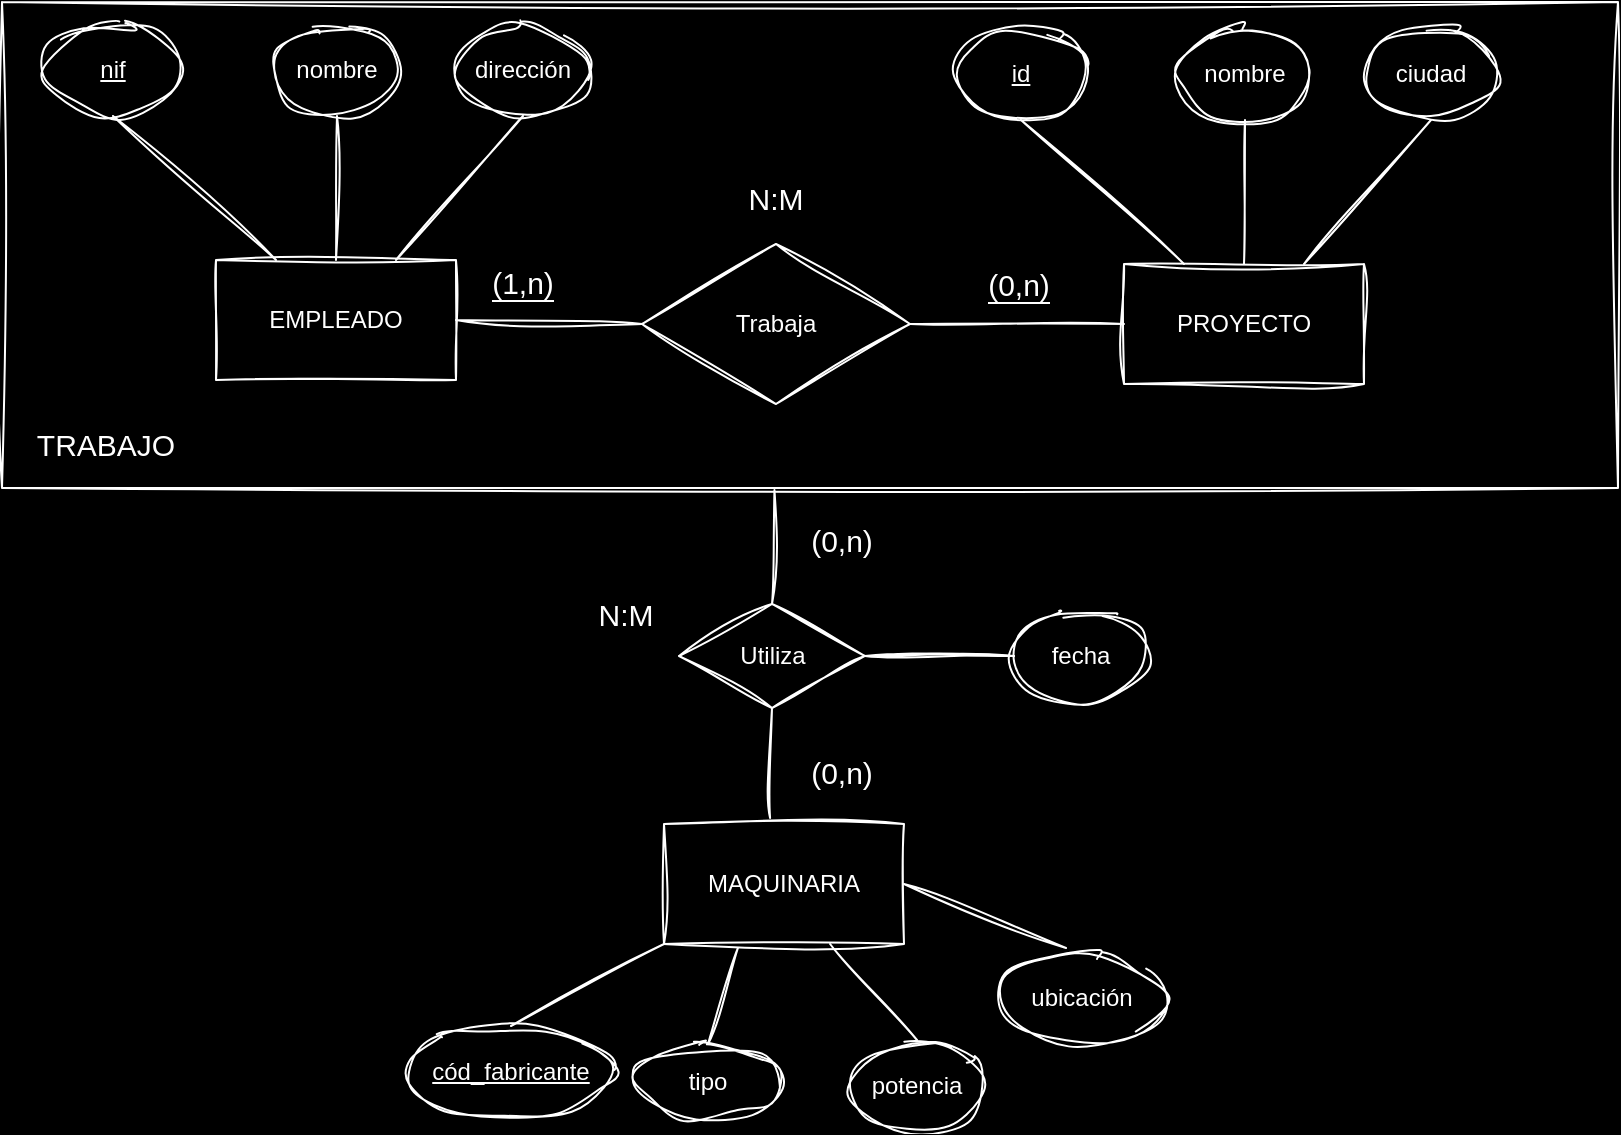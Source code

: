 <mxfile version="22.0.6" type="device" pages="2">
  <diagram id="R2lEEEUBdFMjLlhIrx00" name="Agregaciones">
    <mxGraphModel dx="1434" dy="750" grid="0" gridSize="10" guides="1" tooltips="1" connect="1" arrows="1" fold="1" page="1" pageScale="1" pageWidth="850" pageHeight="1100" background="#000000" math="0" shadow="0" extFonts="Permanent Marker^https://fonts.googleapis.com/css?family=Permanent+Marker">
      <root>
        <mxCell id="0" />
        <mxCell id="1" parent="0" />
        <mxCell id="R-WsvUPecFKeZjp4TDea-2" value="EMPLEADO" style="rounded=0;whiteSpace=wrap;html=1;strokeColor=#FFFFFF;fontColor=#FFFFFF;fillColor=none;sketch=1;curveFitting=1;jiggle=2;" vertex="1" parent="1">
          <mxGeometry x="119" y="137" width="120" height="60" as="geometry" />
        </mxCell>
        <mxCell id="R-WsvUPecFKeZjp4TDea-4" value="MAQUINARIA" style="rounded=0;whiteSpace=wrap;html=1;strokeColor=#FFFFFF;fontColor=#FFFFFF;fillColor=none;sketch=1;curveFitting=1;jiggle=2;" vertex="1" parent="1">
          <mxGeometry x="343" y="419" width="120" height="60" as="geometry" />
        </mxCell>
        <mxCell id="R-WsvUPecFKeZjp4TDea-5" value="" style="rounded=0;whiteSpace=wrap;html=1;strokeColor=#FFFFFF;fontColor=#FFFFFF;fillColor=none;sketch=1;curveFitting=1;jiggle=2;" vertex="1" parent="1">
          <mxGeometry x="12" y="8" width="808" height="243" as="geometry" />
        </mxCell>
        <mxCell id="R-WsvUPecFKeZjp4TDea-6" value="&lt;u&gt;nif&lt;/u&gt;" style="ellipse;whiteSpace=wrap;html=1;rounded=0;sketch=1;jiggle=2;curveFitting=1;strokeColor=#FFFFFF;align=center;verticalAlign=middle;fontFamily=Helvetica;fontSize=12;fontColor=#FFFFFF;fillColor=none;" vertex="1" parent="1">
          <mxGeometry x="34" y="19" width="67" height="46" as="geometry" />
        </mxCell>
        <mxCell id="R-WsvUPecFKeZjp4TDea-7" value="dirección" style="ellipse;whiteSpace=wrap;html=1;rounded=0;sketch=1;jiggle=2;curveFitting=1;strokeColor=#FFFFFF;align=center;verticalAlign=middle;fontFamily=Helvetica;fontSize=12;fontColor=#FFFFFF;fillColor=none;" vertex="1" parent="1">
          <mxGeometry x="239" y="19" width="67" height="46" as="geometry" />
        </mxCell>
        <mxCell id="R-WsvUPecFKeZjp4TDea-8" value="nombre" style="ellipse;whiteSpace=wrap;html=1;rounded=0;sketch=1;jiggle=2;curveFitting=1;strokeColor=#FFFFFF;align=center;verticalAlign=middle;fontFamily=Helvetica;fontSize=12;fontColor=#FFFFFF;fillColor=none;" vertex="1" parent="1">
          <mxGeometry x="146" y="19" width="67" height="46" as="geometry" />
        </mxCell>
        <mxCell id="R-WsvUPecFKeZjp4TDea-9" value="" style="endArrow=none;html=1;rounded=0;sketch=1;hachureGap=4;jiggle=2;curveFitting=1;fontFamily=Helvetica;fontSource=https%3A%2F%2Ffonts.googleapis.com%2Fcss%3Ffamily%3DArchitects%2BDaughter;fontSize=12;fontColor=#FFFFFF;fillColor=none;strokeColor=#FFFFFF;entryX=0.5;entryY=1;entryDx=0;entryDy=0;exitX=0.25;exitY=0;exitDx=0;exitDy=0;" edge="1" parent="1" source="R-WsvUPecFKeZjp4TDea-2" target="R-WsvUPecFKeZjp4TDea-6">
          <mxGeometry width="50" height="50" relative="1" as="geometry">
            <mxPoint x="169" y="297" as="sourcePoint" />
            <mxPoint x="219" y="247" as="targetPoint" />
          </mxGeometry>
        </mxCell>
        <mxCell id="R-WsvUPecFKeZjp4TDea-10" value="" style="endArrow=none;html=1;rounded=0;sketch=1;hachureGap=4;jiggle=2;curveFitting=1;fontFamily=Helvetica;fontSource=https%3A%2F%2Ffonts.googleapis.com%2Fcss%3Ffamily%3DArchitects%2BDaughter;fontSize=12;fontColor=#FFFFFF;fillColor=none;strokeColor=#FFFFFF;entryX=0.5;entryY=1;entryDx=0;entryDy=0;exitX=0.5;exitY=0;exitDx=0;exitDy=0;" edge="1" parent="1" source="R-WsvUPecFKeZjp4TDea-2" target="R-WsvUPecFKeZjp4TDea-8">
          <mxGeometry width="50" height="50" relative="1" as="geometry">
            <mxPoint x="220" y="142" as="sourcePoint" />
            <mxPoint x="139" y="70" as="targetPoint" />
          </mxGeometry>
        </mxCell>
        <mxCell id="R-WsvUPecFKeZjp4TDea-11" value="" style="endArrow=none;html=1;rounded=0;sketch=1;hachureGap=4;jiggle=2;curveFitting=1;fontFamily=Helvetica;fontSource=https%3A%2F%2Ffonts.googleapis.com%2Fcss%3Ffamily%3DArchitects%2BDaughter;fontSize=12;fontColor=#FFFFFF;fillColor=none;strokeColor=#FFFFFF;entryX=0.5;entryY=1;entryDx=0;entryDy=0;exitX=0.75;exitY=0;exitDx=0;exitDy=0;" edge="1" parent="1" source="R-WsvUPecFKeZjp4TDea-2" target="R-WsvUPecFKeZjp4TDea-7">
          <mxGeometry width="50" height="50" relative="1" as="geometry">
            <mxPoint x="328" y="165" as="sourcePoint" />
            <mxPoint x="247" y="93" as="targetPoint" />
          </mxGeometry>
        </mxCell>
        <mxCell id="R-WsvUPecFKeZjp4TDea-16" value="PROYECTO" style="rounded=0;whiteSpace=wrap;html=1;strokeColor=#FFFFFF;fontColor=#FFFFFF;fillColor=none;sketch=1;curveFitting=1;jiggle=2;" vertex="1" parent="1">
          <mxGeometry x="573" y="139" width="120" height="60" as="geometry" />
        </mxCell>
        <mxCell id="R-WsvUPecFKeZjp4TDea-17" value="&lt;u&gt;id&lt;/u&gt;" style="ellipse;whiteSpace=wrap;html=1;rounded=0;sketch=1;jiggle=2;curveFitting=1;strokeColor=#FFFFFF;align=center;verticalAlign=middle;fontFamily=Helvetica;fontSize=12;fontColor=#FFFFFF;fillColor=none;" vertex="1" parent="1">
          <mxGeometry x="488" y="21" width="67" height="46" as="geometry" />
        </mxCell>
        <mxCell id="R-WsvUPecFKeZjp4TDea-18" value="ciudad" style="ellipse;whiteSpace=wrap;html=1;rounded=0;sketch=1;jiggle=2;curveFitting=1;strokeColor=#FFFFFF;align=center;verticalAlign=middle;fontFamily=Helvetica;fontSize=12;fontColor=#FFFFFF;fillColor=none;" vertex="1" parent="1">
          <mxGeometry x="693" y="21" width="67" height="46" as="geometry" />
        </mxCell>
        <mxCell id="R-WsvUPecFKeZjp4TDea-19" value="nombre" style="ellipse;whiteSpace=wrap;html=1;rounded=0;sketch=1;jiggle=2;curveFitting=1;strokeColor=#FFFFFF;align=center;verticalAlign=middle;fontFamily=Helvetica;fontSize=12;fontColor=#FFFFFF;fillColor=none;" vertex="1" parent="1">
          <mxGeometry x="600" y="21" width="67" height="46" as="geometry" />
        </mxCell>
        <mxCell id="R-WsvUPecFKeZjp4TDea-20" value="" style="endArrow=none;html=1;rounded=0;sketch=1;hachureGap=4;jiggle=2;curveFitting=1;fontFamily=Helvetica;fontSource=https%3A%2F%2Ffonts.googleapis.com%2Fcss%3Ffamily%3DArchitects%2BDaughter;fontSize=12;fontColor=#FFFFFF;fillColor=none;strokeColor=#FFFFFF;entryX=0.5;entryY=1;entryDx=0;entryDy=0;exitX=0.25;exitY=0;exitDx=0;exitDy=0;" edge="1" parent="1" source="R-WsvUPecFKeZjp4TDea-16" target="R-WsvUPecFKeZjp4TDea-17">
          <mxGeometry width="50" height="50" relative="1" as="geometry">
            <mxPoint x="623" y="299" as="sourcePoint" />
            <mxPoint x="673" y="249" as="targetPoint" />
          </mxGeometry>
        </mxCell>
        <mxCell id="R-WsvUPecFKeZjp4TDea-21" value="" style="endArrow=none;html=1;rounded=0;sketch=1;hachureGap=4;jiggle=2;curveFitting=1;fontFamily=Helvetica;fontSource=https%3A%2F%2Ffonts.googleapis.com%2Fcss%3Ffamily%3DArchitects%2BDaughter;fontSize=12;fontColor=#FFFFFF;fillColor=none;strokeColor=#FFFFFF;entryX=0.5;entryY=1;entryDx=0;entryDy=0;exitX=0.5;exitY=0;exitDx=0;exitDy=0;" edge="1" parent="1" source="R-WsvUPecFKeZjp4TDea-16" target="R-WsvUPecFKeZjp4TDea-19">
          <mxGeometry width="50" height="50" relative="1" as="geometry">
            <mxPoint x="674" y="144" as="sourcePoint" />
            <mxPoint x="593" y="72" as="targetPoint" />
          </mxGeometry>
        </mxCell>
        <mxCell id="R-WsvUPecFKeZjp4TDea-22" value="" style="endArrow=none;html=1;rounded=0;sketch=1;hachureGap=4;jiggle=2;curveFitting=1;fontFamily=Helvetica;fontSource=https%3A%2F%2Ffonts.googleapis.com%2Fcss%3Ffamily%3DArchitects%2BDaughter;fontSize=12;fontColor=#FFFFFF;fillColor=none;strokeColor=#FFFFFF;entryX=0.5;entryY=1;entryDx=0;entryDy=0;exitX=0.75;exitY=0;exitDx=0;exitDy=0;" edge="1" parent="1" source="R-WsvUPecFKeZjp4TDea-16" target="R-WsvUPecFKeZjp4TDea-18">
          <mxGeometry width="50" height="50" relative="1" as="geometry">
            <mxPoint x="782" y="167" as="sourcePoint" />
            <mxPoint x="701" y="95" as="targetPoint" />
          </mxGeometry>
        </mxCell>
        <mxCell id="R-WsvUPecFKeZjp4TDea-30" style="edgeStyle=orthogonalEdgeStyle;rounded=0;sketch=1;hachureGap=4;jiggle=2;curveFitting=1;orthogonalLoop=1;jettySize=auto;html=1;fontFamily=Helvetica;fontSource=https%3A%2F%2Ffonts.googleapis.com%2Fcss%3Ffamily%3DArchitects%2BDaughter;fontSize=15;fontColor=#FFFFFF;" edge="1" parent="1" source="R-WsvUPecFKeZjp4TDea-23">
          <mxGeometry relative="1" as="geometry">
            <mxPoint x="399" y="115" as="targetPoint" />
          </mxGeometry>
        </mxCell>
        <mxCell id="R-WsvUPecFKeZjp4TDea-23" value="Trabaja" style="rhombus;whiteSpace=wrap;html=1;rounded=0;sketch=1;jiggle=2;curveFitting=1;strokeColor=#FFFFFF;align=center;verticalAlign=middle;fontFamily=Helvetica;fontSize=12;fontColor=#FFFFFF;fillColor=none;" vertex="1" parent="1">
          <mxGeometry x="332" y="129" width="134" height="80" as="geometry" />
        </mxCell>
        <mxCell id="R-WsvUPecFKeZjp4TDea-24" value="" style="endArrow=none;html=1;rounded=0;sketch=1;hachureGap=4;jiggle=2;curveFitting=1;fontFamily=Helvetica;fontSource=https%3A%2F%2Ffonts.googleapis.com%2Fcss%3Ffamily%3DArchitects%2BDaughter;fontSize=12;fontColor=#FFFFFF;fillColor=none;strokeColor=#FFFFFF;entryX=1;entryY=0.5;entryDx=0;entryDy=0;exitX=0;exitY=0.5;exitDx=0;exitDy=0;" edge="1" parent="1" source="R-WsvUPecFKeZjp4TDea-23" target="R-WsvUPecFKeZjp4TDea-2">
          <mxGeometry width="50" height="50" relative="1" as="geometry">
            <mxPoint x="308" y="234" as="sourcePoint" />
            <mxPoint x="210" y="232" as="targetPoint" />
          </mxGeometry>
        </mxCell>
        <mxCell id="R-WsvUPecFKeZjp4TDea-26" value="&lt;span style=&quot;background-color: rgb(0, 0, 0); font-size: 15px;&quot;&gt;(1,n)&lt;/span&gt;" style="edgeLabel;html=1;align=center;verticalAlign=middle;resizable=0;points=[];fontSize=15;fontFamily=Helvetica;fontColor=#FFFFFF;fontStyle=0" vertex="1" connectable="0" parent="R-WsvUPecFKeZjp4TDea-24">
          <mxGeometry x="0.206" y="-4" relative="1" as="geometry">
            <mxPoint x="-4" y="-16" as="offset" />
          </mxGeometry>
        </mxCell>
        <mxCell id="R-WsvUPecFKeZjp4TDea-25" value="" style="endArrow=none;html=1;rounded=0;sketch=1;hachureGap=4;jiggle=2;curveFitting=1;fontFamily=Helvetica;fontSource=https%3A%2F%2Ffonts.googleapis.com%2Fcss%3Ffamily%3DArchitects%2BDaughter;fontSize=12;fontColor=#FFFFFF;fillColor=none;strokeColor=#FFFFFF;entryX=1;entryY=0.5;entryDx=0;entryDy=0;exitX=0;exitY=0.5;exitDx=0;exitDy=0;" edge="1" parent="1" source="R-WsvUPecFKeZjp4TDea-16" target="R-WsvUPecFKeZjp4TDea-23">
          <mxGeometry width="50" height="50" relative="1" as="geometry">
            <mxPoint x="568" y="173" as="sourcePoint" />
            <mxPoint x="475" y="171" as="targetPoint" />
          </mxGeometry>
        </mxCell>
        <mxCell id="R-WsvUPecFKeZjp4TDea-28" value="&lt;span style=&quot;background-color: rgb(0, 0, 0);&quot;&gt;(0,n)&lt;/span&gt;" style="edgeLabel;html=1;align=center;verticalAlign=middle;resizable=0;points=[];fontSize=15;fontFamily=Helvetica;fontColor=#FFFFFF;" vertex="1" connectable="0" parent="R-WsvUPecFKeZjp4TDea-25">
          <mxGeometry x="-0.215" y="-1" relative="1" as="geometry">
            <mxPoint x="-11" y="-19" as="offset" />
          </mxGeometry>
        </mxCell>
        <mxCell id="R-WsvUPecFKeZjp4TDea-31" value="N:M" style="text;html=1;strokeColor=none;fillColor=none;align=center;verticalAlign=middle;whiteSpace=wrap;rounded=0;fontSize=15;fontFamily=Helvetica;fontColor=#FFFFFF;" vertex="1" parent="1">
          <mxGeometry x="369" y="91" width="60" height="30" as="geometry" />
        </mxCell>
        <mxCell id="R-WsvUPecFKeZjp4TDea-32" value="TRABAJO" style="text;html=1;strokeColor=none;fillColor=none;align=center;verticalAlign=middle;whiteSpace=wrap;rounded=0;fontSize=15;fontFamily=Helvetica;fontColor=#FFFFFF;" vertex="1" parent="1">
          <mxGeometry x="34" y="214" width="60" height="30" as="geometry" />
        </mxCell>
        <mxCell id="R-WsvUPecFKeZjp4TDea-34" value="" style="endArrow=none;html=1;rounded=0;labelBackgroundColor=default;sketch=1;hachureGap=4;jiggle=2;curveFitting=1;strokeColor=#FFFFFF;align=center;verticalAlign=middle;fontFamily=Helvetica;fontSource=https%3A%2F%2Ffonts.googleapis.com%2Fcss%3Ffamily%3DArchitects%2BDaughter;fontSize=12;fontColor=#FFFFFF;fillColor=none;shape=connector;entryX=0.478;entryY=1.004;entryDx=0;entryDy=0;entryPerimeter=0;exitX=0.5;exitY=0;exitDx=0;exitDy=0;" edge="1" parent="1" source="R-WsvUPecFKeZjp4TDea-35" target="R-WsvUPecFKeZjp4TDea-5">
          <mxGeometry width="50" height="50" relative="1" as="geometry">
            <mxPoint x="357" y="319" as="sourcePoint" />
            <mxPoint x="407" y="269" as="targetPoint" />
          </mxGeometry>
        </mxCell>
        <mxCell id="R-WsvUPecFKeZjp4TDea-35" value="Utiliza" style="rhombus;whiteSpace=wrap;html=1;rounded=0;sketch=1;jiggle=2;curveFitting=1;strokeColor=#FFFFFF;align=center;verticalAlign=middle;fontFamily=Helvetica;fontSize=12;fontColor=#FFFFFF;fillColor=none;" vertex="1" parent="1">
          <mxGeometry x="350.5" y="309" width="93" height="52" as="geometry" />
        </mxCell>
        <mxCell id="R-WsvUPecFKeZjp4TDea-36" value="" style="endArrow=none;html=1;rounded=0;labelBackgroundColor=default;sketch=1;hachureGap=4;jiggle=2;curveFitting=1;strokeColor=#FFFFFF;align=center;verticalAlign=middle;fontFamily=Helvetica;fontSource=https%3A%2F%2Ffonts.googleapis.com%2Fcss%3Ffamily%3DArchitects%2BDaughter;fontSize=12;fontColor=#FFFFFF;fillColor=none;shape=connector;entryX=0.5;entryY=1;entryDx=0;entryDy=0;exitX=0.442;exitY=-0.05;exitDx=0;exitDy=0;exitPerimeter=0;" edge="1" parent="1" source="R-WsvUPecFKeZjp4TDea-4" target="R-WsvUPecFKeZjp4TDea-35">
          <mxGeometry width="50" height="50" relative="1" as="geometry">
            <mxPoint x="550" y="380" as="sourcePoint" />
            <mxPoint x="551" y="323" as="targetPoint" />
          </mxGeometry>
        </mxCell>
        <mxCell id="R-WsvUPecFKeZjp4TDea-45" value="" style="edgeStyle=none;shape=connector;rounded=0;sketch=1;hachureGap=4;jiggle=2;curveFitting=1;orthogonalLoop=1;jettySize=auto;html=1;labelBackgroundColor=default;strokeColor=#FFFFFF;align=center;verticalAlign=middle;fontFamily=Helvetica;fontSource=https%3A%2F%2Ffonts.googleapis.com%2Fcss%3Ffamily%3DArchitects%2BDaughter;fontSize=12;fontColor=#FFFFFF;endArrow=none;fillColor=none;" edge="1" parent="1" source="R-WsvUPecFKeZjp4TDea-37" target="R-WsvUPecFKeZjp4TDea-35">
          <mxGeometry relative="1" as="geometry" />
        </mxCell>
        <mxCell id="R-WsvUPecFKeZjp4TDea-37" value="fecha" style="ellipse;whiteSpace=wrap;html=1;rounded=0;sketch=1;jiggle=2;curveFitting=1;strokeColor=#FFFFFF;align=center;verticalAlign=middle;fontFamily=Helvetica;fontSize=12;fontColor=#FFFFFF;fillColor=none;" vertex="1" parent="1">
          <mxGeometry x="518" y="312" width="67" height="46" as="geometry" />
        </mxCell>
        <mxCell id="R-WsvUPecFKeZjp4TDea-38" value="" style="endArrow=none;html=1;rounded=0;sketch=1;hachureGap=4;jiggle=2;curveFitting=1;fontFamily=Helvetica;fontSource=https%3A%2F%2Ffonts.googleapis.com%2Fcss%3Ffamily%3DArchitects%2BDaughter;fontSize=12;fontColor=#FFFFFF;fillColor=none;strokeColor=#FFFFFF;entryX=0;entryY=0.5;entryDx=0;entryDy=0;exitX=1;exitY=0.5;exitDx=0;exitDy=0;" edge="1" parent="1" target="R-WsvUPecFKeZjp4TDea-37" source="R-WsvUPecFKeZjp4TDea-35">
          <mxGeometry width="50" height="50" relative="1" as="geometry">
            <mxPoint x="629" y="406" as="sourcePoint" />
            <mxPoint x="699" y="516" as="targetPoint" />
          </mxGeometry>
        </mxCell>
        <mxCell id="R-WsvUPecFKeZjp4TDea-46" value="&lt;u&gt;cód_fabricante&lt;/u&gt;" style="ellipse;whiteSpace=wrap;html=1;rounded=0;sketch=1;jiggle=2;curveFitting=1;strokeColor=#FFFFFF;align=center;verticalAlign=middle;fontFamily=Helvetica;fontSize=12;fontColor=#FFFFFF;fillColor=none;" vertex="1" parent="1">
          <mxGeometry x="215" y="520" width="103" height="46" as="geometry" />
        </mxCell>
        <mxCell id="R-WsvUPecFKeZjp4TDea-47" value="" style="endArrow=none;html=1;rounded=0;sketch=1;hachureGap=4;jiggle=2;curveFitting=1;fontFamily=Helvetica;fontSource=https%3A%2F%2Ffonts.googleapis.com%2Fcss%3Ffamily%3DArchitects%2BDaughter;fontSize=12;fontColor=#FFFFFF;fillColor=none;strokeColor=#FFFFFF;entryX=0.5;entryY=0;entryDx=0;entryDy=0;exitX=0;exitY=1;exitDx=0;exitDy=0;" edge="1" parent="1" target="R-WsvUPecFKeZjp4TDea-46" source="R-WsvUPecFKeZjp4TDea-4">
          <mxGeometry width="50" height="50" relative="1" as="geometry">
            <mxPoint x="481" y="494" as="sourcePoint" />
            <mxPoint x="736" y="675" as="targetPoint" />
          </mxGeometry>
        </mxCell>
        <mxCell id="R-WsvUPecFKeZjp4TDea-48" value="tipo" style="ellipse;whiteSpace=wrap;html=1;rounded=0;sketch=1;jiggle=2;curveFitting=1;strokeColor=#FFFFFF;align=center;verticalAlign=middle;fontFamily=Helvetica;fontSize=12;fontColor=#FFFFFF;fillColor=none;" vertex="1" parent="1">
          <mxGeometry x="328" y="529" width="74" height="37" as="geometry" />
        </mxCell>
        <mxCell id="R-WsvUPecFKeZjp4TDea-49" value="" style="endArrow=none;html=1;rounded=0;sketch=1;hachureGap=4;jiggle=2;curveFitting=1;fontFamily=Helvetica;fontSource=https%3A%2F%2Ffonts.googleapis.com%2Fcss%3Ffamily%3DArchitects%2BDaughter;fontSize=12;fontColor=#FFFFFF;fillColor=none;strokeColor=#FFFFFF;entryX=0.5;entryY=0;entryDx=0;entryDy=0;exitX=0.308;exitY=1.033;exitDx=0;exitDy=0;exitPerimeter=0;" edge="1" parent="1" target="R-WsvUPecFKeZjp4TDea-48" source="R-WsvUPecFKeZjp4TDea-4">
          <mxGeometry width="50" height="50" relative="1" as="geometry">
            <mxPoint x="428.5" y="498" as="sourcePoint" />
            <mxPoint x="821.5" y="694" as="targetPoint" />
          </mxGeometry>
        </mxCell>
        <mxCell id="R-WsvUPecFKeZjp4TDea-50" value="potencia" style="ellipse;whiteSpace=wrap;html=1;rounded=0;sketch=1;jiggle=2;curveFitting=1;strokeColor=#FFFFFF;align=center;verticalAlign=middle;fontFamily=Helvetica;fontSize=12;fontColor=#FFFFFF;fillColor=none;" vertex="1" parent="1">
          <mxGeometry x="436" y="527" width="67" height="46" as="geometry" />
        </mxCell>
        <mxCell id="R-WsvUPecFKeZjp4TDea-51" value="" style="endArrow=none;html=1;rounded=0;sketch=1;hachureGap=4;jiggle=2;curveFitting=1;fontFamily=Helvetica;fontSource=https%3A%2F%2Ffonts.googleapis.com%2Fcss%3Ffamily%3DArchitects%2BDaughter;fontSize=12;fontColor=#FFFFFF;fillColor=none;strokeColor=#FFFFFF;entryX=0.5;entryY=0;entryDx=0;entryDy=0;exitX=0.692;exitY=1;exitDx=0;exitDy=0;exitPerimeter=0;" edge="1" parent="1" target="R-WsvUPecFKeZjp4TDea-50" source="R-WsvUPecFKeZjp4TDea-4">
          <mxGeometry width="50" height="50" relative="1" as="geometry">
            <mxPoint x="514" y="484" as="sourcePoint" />
            <mxPoint x="907" y="680" as="targetPoint" />
          </mxGeometry>
        </mxCell>
        <mxCell id="R-WsvUPecFKeZjp4TDea-52" value="ubicación" style="ellipse;whiteSpace=wrap;html=1;rounded=0;sketch=1;jiggle=2;curveFitting=1;strokeColor=#FFFFFF;align=center;verticalAlign=middle;fontFamily=Helvetica;fontSize=12;fontColor=#FFFFFF;fillColor=none;" vertex="1" parent="1">
          <mxGeometry x="510" y="483" width="84" height="46" as="geometry" />
        </mxCell>
        <mxCell id="R-WsvUPecFKeZjp4TDea-53" value="" style="endArrow=none;html=1;rounded=0;sketch=1;hachureGap=4;jiggle=2;curveFitting=1;fontFamily=Helvetica;fontSource=https%3A%2F%2Ffonts.googleapis.com%2Fcss%3Ffamily%3DArchitects%2BDaughter;fontSize=12;fontColor=#FFFFFF;fillColor=none;strokeColor=#FFFFFF;exitX=1;exitY=0.5;exitDx=0;exitDy=0;" edge="1" parent="1" source="R-WsvUPecFKeZjp4TDea-4">
          <mxGeometry width="50" height="50" relative="1" as="geometry">
            <mxPoint x="588" y="440" as="sourcePoint" />
            <mxPoint x="544" y="481" as="targetPoint" />
          </mxGeometry>
        </mxCell>
        <mxCell id="R-WsvUPecFKeZjp4TDea-54" value="N:M" style="text;html=1;strokeColor=none;fillColor=none;align=center;verticalAlign=middle;whiteSpace=wrap;rounded=0;fontSize=15;fontFamily=Helvetica;fontColor=#FFFFFF;" vertex="1" parent="1">
          <mxGeometry x="294" y="299" width="60" height="30" as="geometry" />
        </mxCell>
        <mxCell id="R-WsvUPecFKeZjp4TDea-55" value="(0,n)" style="text;html=1;strokeColor=none;fillColor=none;align=center;verticalAlign=middle;whiteSpace=wrap;rounded=0;fontSize=15;fontFamily=Helvetica;fontColor=#FFFFFF;" vertex="1" parent="1">
          <mxGeometry x="402" y="262" width="60" height="30" as="geometry" />
        </mxCell>
        <mxCell id="R-WsvUPecFKeZjp4TDea-56" value="(0,n)" style="text;html=1;strokeColor=none;fillColor=none;align=center;verticalAlign=middle;whiteSpace=wrap;rounded=0;fontSize=15;fontFamily=Helvetica;fontColor=#FFFFFF;" vertex="1" parent="1">
          <mxGeometry x="402" y="378" width="60" height="30" as="geometry" />
        </mxCell>
      </root>
    </mxGraphModel>
  </diagram>
  <diagram name="Entrega BD" id="GkWZo5_G8eLnbuxECYAq">
    <mxGraphModel dx="1434" dy="750" grid="0" gridSize="10" guides="1" tooltips="1" connect="1" arrows="1" fold="1" page="1" pageScale="1" pageWidth="850" pageHeight="1100" background="#000000" math="0" shadow="0" extFonts="Permanent Marker^https://fonts.googleapis.com/css?family=Permanent+Marker">
      <root>
        <mxCell id="0sA5HCU16U7H32MfEuHc-0" />
        <mxCell id="0sA5HCU16U7H32MfEuHc-1" parent="0sA5HCU16U7H32MfEuHc-0" />
      </root>
    </mxGraphModel>
  </diagram>
</mxfile>
